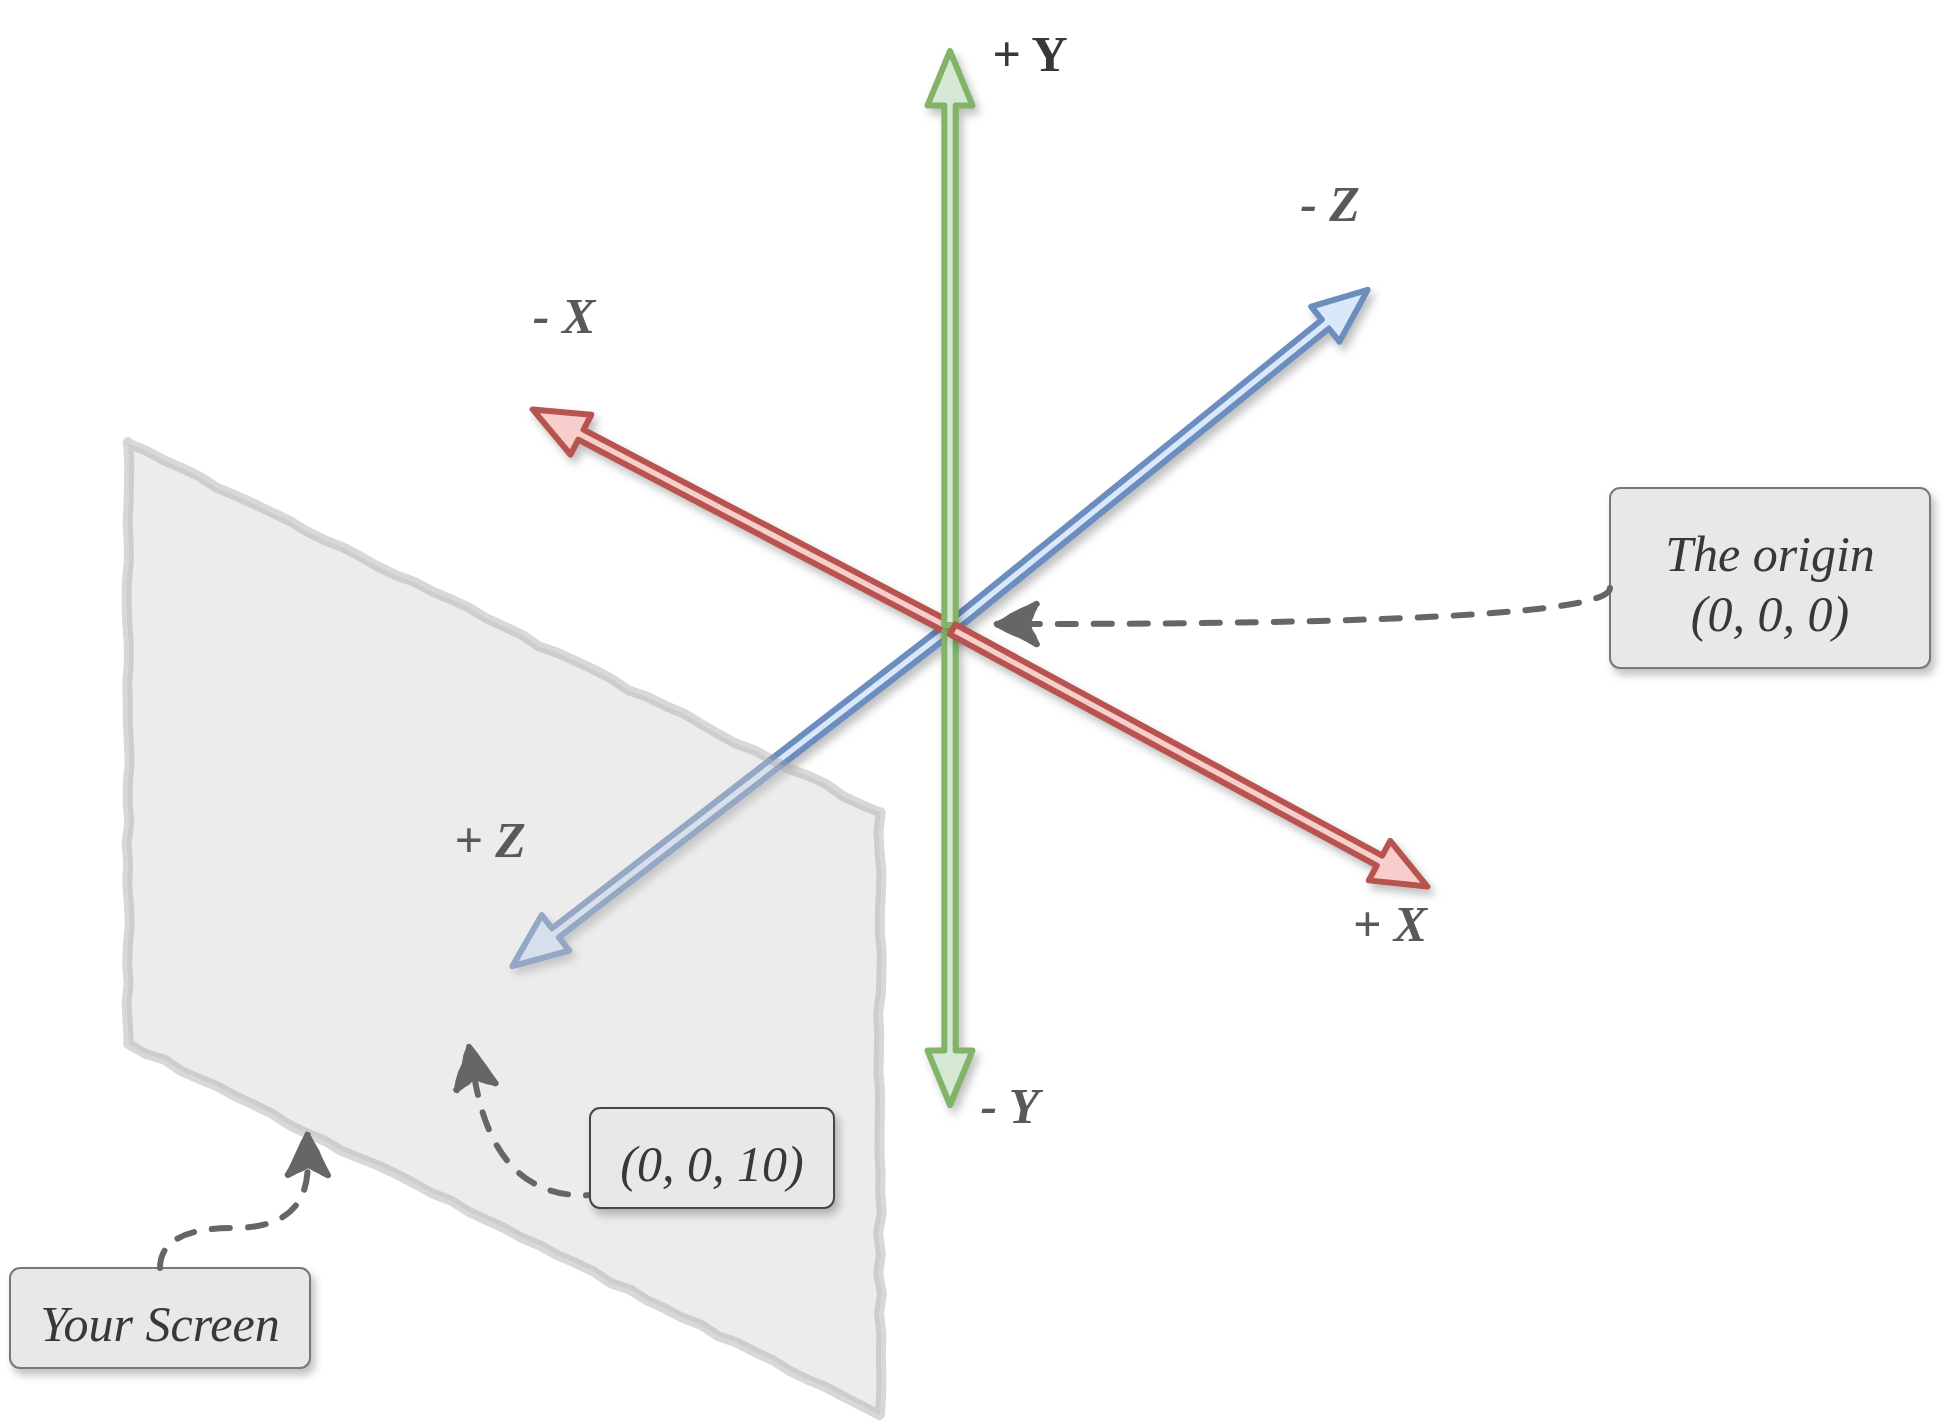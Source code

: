 <mxfile version="13.0.3" type="device"><diagram id="f82af341-4c45-2316-6d54-3db1353f573d" name="Page-1"><mxGraphModel dx="1086" dy="841" grid="1" gridSize="10" guides="1" tooltips="1" connect="1" arrows="1" fold="1" page="1" pageScale="1" pageWidth="1100" pageHeight="850" math="0" shadow="0"><root><mxCell id="0"/><mxCell id="1" parent="0"/><mxCell id="35a617ddd6e776a3-6" value="" style="shape=flexArrow;endArrow=classic;html=1;fillColor=#dae8fc;shadow=1;strokeColor=#6c8ebf;strokeWidth=3;fontFamily=Tahoma;fontColor=#666666;width=3.667;endSize=8.073;endWidth=13.778;snapToGrid=0;fontSize=25;" parent="1" edge="1"><mxGeometry width="50" height="50" relative="1" as="geometry"><mxPoint x="520" y="320" as="sourcePoint"/><mxPoint x="300" y="490" as="targetPoint"/></mxGeometry></mxCell><mxCell id="35a617ddd6e776a3-18" value="" style="shape=parallelogram;perimeter=parallelogramPerimeter;whiteSpace=wrap;html=1;rounded=0;shadow=0;glass=0;comic=1;labelBackgroundColor=none;strokeColor=#9E9E9E;strokeWidth=5;fillColor=#CFCFCF;gradientColor=none;fontFamily=Tahoma;fontColor=#383838;size=0.381;rotation=90;opacity=40;fontSize=25;" parent="1" vertex="1"><mxGeometry x="54" y="282" width="486" height="376" as="geometry"/></mxCell><mxCell id="35a617ddd6e776a3-7" value="" style="shape=flexArrow;endArrow=classic;html=1;fillColor=#dae8fc;shadow=1;strokeColor=#6c8ebf;strokeWidth=3;fontFamily=Tahoma;fontColor=#666666;width=3.667;endSize=8.073;endWidth=13.778;snapToGrid=0;fontSize=25;" parent="1" edge="1"><mxGeometry width="50" height="50" relative="1" as="geometry"><mxPoint x="520" y="320" as="sourcePoint"/><mxPoint x="730" y="150" as="targetPoint"/></mxGeometry></mxCell><mxCell id="35a617ddd6e776a3-9" value="+ Z&#10;" style="shadow=1;dashed=0;shape=mxgraph.bootstrap.rrect;align=center;rSize=5;strokeColor=none;fillColor=none;fontColor=#595959;fontStyle=3;fontSize=25;rounded=0;glass=0;comic=1;labelBackgroundColor=none;fontFamily=Tahoma;" parent="1" vertex="1"><mxGeometry x="260" y="418" width="60" height="40" as="geometry"/></mxCell><mxCell id="35a617ddd6e776a3-21" value="&#10;Your Screen&#10;" style="shadow=1;dashed=0;shape=mxgraph.bootstrap.rrect;align=center;rSize=5;strokeColor=#787878;fillColor=#E8E8E8;fontColor=#383838;fontStyle=2;fontSize=25;rounded=0;glass=0;comic=1;labelBackgroundColor=none;fontFamily=Tahoma;" parent="1" vertex="1"><mxGeometry x="50" y="640" width="150" height="50" as="geometry"/></mxCell><mxCell id="4a7967a6efe3cdff-12" style="edgeStyle=orthogonalEdgeStyle;curved=1;comic=1;html=1;shadow=0;startFill=0;endSize=17;jettySize=auto;orthogonalLoop=1;strokeColor=#666666;strokeWidth=3;fontFamily=Tahoma;fontColor=#595959;dashed=1;sourcePerimeterSpacing=-7;targetPerimeterSpacing=-12;fontSize=25;" parent="1" source="3" target="2" edge="1"><mxGeometry relative="1" as="geometry"><Array as="points"><mxPoint x="293" y="610"/></Array></mxGeometry></mxCell><mxCell id="3" value="&#10;(0, 0, 10)&#10;" style="shadow=1;dashed=0;shape=mxgraph.bootstrap.rrect;align=center;rSize=5;strokeColor=#474747;fillColor=#E8E8E8;fontColor=#383838;fontStyle=2;fontSize=25;rounded=0;glass=0;comic=1;labelBackgroundColor=none;fontFamily=Tahoma;" parent="1" vertex="1"><mxGeometry x="340" y="560" width="122" height="50" as="geometry"/></mxCell><mxCell id="35a617ddd6e776a3-3" value="" style="shape=flexArrow;endArrow=classic;html=1;fillColor=#f8cecc;shadow=1;strokeColor=#b85450;strokeWidth=3;fontFamily=Tahoma;fontColor=#666666;width=3.667;endSize=8.073;endWidth=13.778;snapToGrid=0;fontSize=25;" parent="1" edge="1"><mxGeometry width="50" height="50" relative="1" as="geometry"><mxPoint x="520" y="320" as="sourcePoint"/><mxPoint x="310" y="210" as="targetPoint"/></mxGeometry></mxCell><mxCell id="35a617ddd6e776a3-4" value="" style="shape=flexArrow;endArrow=classic;html=1;fillColor=#d5e8d4;shadow=1;strokeColor=#82b366;strokeWidth=3;fontFamily=Tahoma;fontColor=#666666;width=3.667;endSize=8.073;endWidth=13.778;snapToGrid=0;fontSize=25;" parent="1" edge="1"><mxGeometry width="50" height="50" relative="1" as="geometry"><mxPoint x="520" y="320" as="sourcePoint"/><mxPoint x="520" y="560" as="targetPoint"/></mxGeometry></mxCell><mxCell id="35a617ddd6e776a3-5" value="" style="shape=flexArrow;endArrow=classic;html=1;fillColor=#d5e8d4;shadow=1;strokeColor=#82b366;strokeWidth=3;fontFamily=Tahoma;fontColor=#666666;width=3.667;endSize=8.073;endWidth=13.778;snapToGrid=0;fontSize=25;" parent="1" edge="1"><mxGeometry width="50" height="50" relative="1" as="geometry"><mxPoint x="520" y="320" as="sourcePoint"/><mxPoint x="520" y="30" as="targetPoint"/></mxGeometry></mxCell><mxCell id="35a617ddd6e776a3-8" value="+ Y" style="shadow=1;dashed=0;shape=mxgraph.bootstrap.rrect;align=center;rSize=5;strokeColor=none;fillColor=none;fontColor=#383838;fontStyle=1;fontSize=25;rounded=0;glass=0;comic=1;labelBackgroundColor=none;fontFamily=Tahoma;" parent="1" vertex="1"><mxGeometry x="530" y="10" width="60" height="40" as="geometry"/></mxCell><mxCell id="35a617ddd6e776a3-10" value="- Z&#10;" style="shadow=1;dashed=0;shape=mxgraph.bootstrap.rrect;align=center;rSize=5;strokeColor=none;fillColor=none;fontColor=#595959;fontStyle=3;fontSize=25;rounded=0;glass=0;comic=1;labelBackgroundColor=none;fontFamily=Tahoma;" parent="1" vertex="1"><mxGeometry x="680" y="100" width="60" height="40" as="geometry"/></mxCell><mxCell id="35a617ddd6e776a3-11" value="+ X&#10;" style="shadow=1;dashed=0;shape=mxgraph.bootstrap.rrect;align=center;rSize=5;strokeColor=none;fillColor=none;fontColor=#595959;fontStyle=3;fontSize=25;rounded=0;glass=0;comic=1;labelBackgroundColor=none;fontFamily=Tahoma;" parent="1" vertex="1"><mxGeometry x="710" y="460" width="60" height="40" as="geometry"/></mxCell><mxCell id="35a617ddd6e776a3-13" value="- X&#10;" style="shadow=1;dashed=0;shape=mxgraph.bootstrap.rrect;align=center;rSize=5;strokeColor=none;fillColor=none;fontColor=#595959;fontStyle=3;fontSize=25;rounded=0;glass=0;comic=1;labelBackgroundColor=none;fontFamily=Tahoma;" parent="1" vertex="1"><mxGeometry x="297" y="156" width="60" height="40" as="geometry"/></mxCell><mxCell id="35a617ddd6e776a3-15" value="- Y" style="shadow=1;dashed=0;shape=mxgraph.bootstrap.rrect;align=center;rSize=5;strokeColor=none;fillColor=none;fontColor=#595959;fontStyle=3;fontSize=25;rounded=0;glass=0;comic=1;labelBackgroundColor=none;fontFamily=Tahoma;" parent="1" vertex="1"><mxGeometry x="520" y="536" width="60" height="40" as="geometry"/></mxCell><mxCell id="35a617ddd6e776a3-32" style="edgeStyle=orthogonalEdgeStyle;curved=1;comic=1;html=1;entryX=0.706;entryY=0.761;entryPerimeter=0;shadow=0;startArrow=none;startFill=0;endSize=17;jettySize=auto;orthogonalLoop=1;strokeColor=#666666;strokeWidth=3;fontFamily=Tahoma;fontColor=#595959;dashed=1;fontSize=25;" parent="1" source="35a617ddd6e776a3-21" target="35a617ddd6e776a3-18" edge="1"><mxGeometry relative="1" as="geometry"/></mxCell><mxCell id="2" value="" style="shape=image;html=1;verticalAlign=top;verticalLabelPosition=bottom;labelBackgroundColor=#ffffff;imageAspect=0;aspect=fixed;image=https://cdn2.iconfinder.com/data/icons/ios-7-icons/50/video_camera-128.png;rounded=1;shadow=0;glass=0;comic=1;strokeColor=#9E9E9E;strokeWidth=5;fillColor=none;gradientColor=none;fontFamily=Tahoma;fontColor=#666666;opacity=60;rotation=-39;fontSize=25;" parent="1" vertex="1"><mxGeometry x="247" y="478" width="58" height="58" as="geometry"/></mxCell><mxCell id="8" value="&#10;The origin&#10;(0, 0, 0)&#10;" style="shadow=1;dashed=0;shape=mxgraph.bootstrap.rrect;align=center;rSize=5;strokeColor=#787878;fillColor=#E8E8E8;fontColor=#383838;fontStyle=2;fontSize=25;rounded=0;glass=0;comic=1;labelBackgroundColor=none;fontFamily=Tahoma;" parent="1" vertex="1"><mxGeometry x="850" y="250" width="160" height="90" as="geometry"/></mxCell><mxCell id="2ef1999aaad28419-11" style="edgeStyle=orthogonalEdgeStyle;curved=1;comic=1;html=1;shadow=0;startFill=0;endSize=17;jettySize=auto;orthogonalLoop=1;strokeColor=#666666;strokeWidth=3;fontFamily=Tahoma;fontColor=#595959;dashed=1;sourcePerimeterSpacing=16;targetPerimeterSpacing=-9;fontSize=25;" parent="1" edge="1"><mxGeometry relative="1" as="geometry"><Array as="points"><mxPoint x="850" y="318"/></Array><mxPoint x="850" y="300" as="sourcePoint"/><mxPoint x="540" y="318" as="targetPoint"/></mxGeometry></mxCell><mxCell id="35a617ddd6e776a3-2" value="" style="shape=flexArrow;endArrow=classic;html=1;fillColor=#f8cecc;shadow=1;strokeColor=#b85450;strokeWidth=3;fontFamily=Tahoma;fontColor=#666666;width=3.667;endSize=8.073;endWidth=13.778;snapToGrid=0;fontSize=25;" parent="1" edge="1"><mxGeometry width="50" height="50" relative="1" as="geometry"><mxPoint x="520" y="320" as="sourcePoint"/><mxPoint x="760" y="450" as="targetPoint"/></mxGeometry></mxCell></root></mxGraphModel></diagram></mxfile>